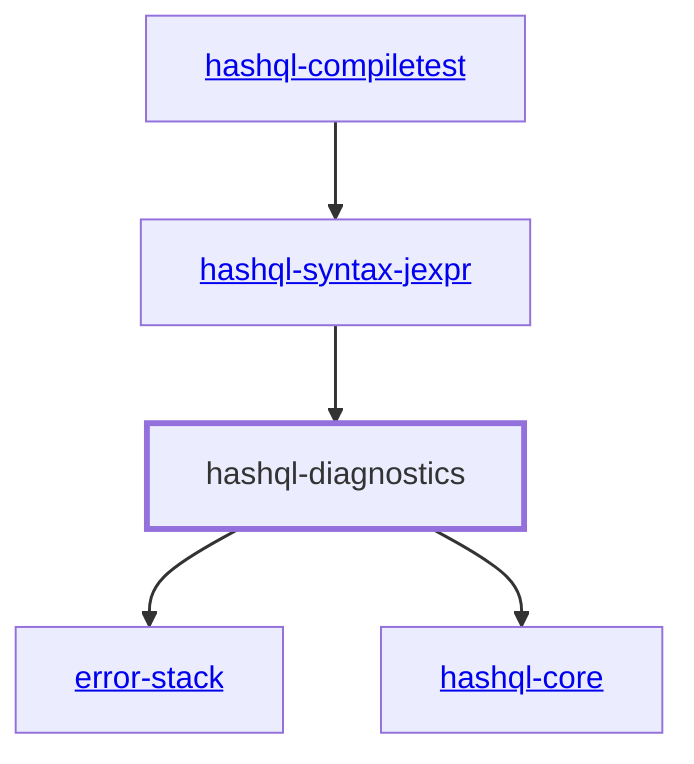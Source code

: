 graph TD
    linkStyle default stroke-width:1.5px
    classDef default stroke-width:1px
    classDef root stroke-width:3px
    classDef dev stroke-width:1px
    classDef build stroke-width:1px
    %% Legend
    %% --> : Normal dependency
    %% -.-> : Dev dependency
    %% ---> : Build dependency
    0[<a href="../hashql_syntax_jexpr/index.html">hashql-syntax-jexpr</a>]
    1[<a href="../hashql_compiletest/index.html">hashql-compiletest</a>]
    2[<a href="../error_stack/index.html">error-stack</a>]
    3[<a href="../hashql_core/index.html">hashql-core</a>]
    4[hashql-diagnostics]
    class 4 root
    4 --> 2
    1 --> 0
    0 --> 4
    4 --> 3